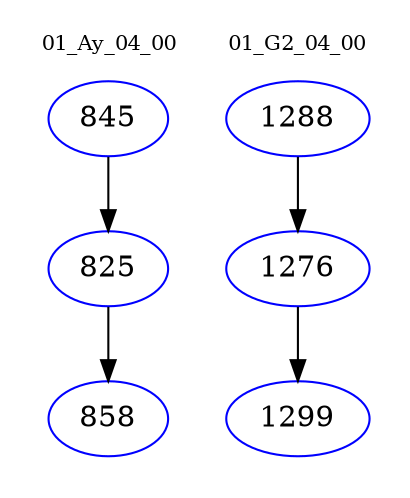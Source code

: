 digraph{
subgraph cluster_0 {
color = white
label = "01_Ay_04_00";
fontsize=10;
T0_845 [label="845", color="blue"]
T0_845 -> T0_825 [color="black"]
T0_825 [label="825", color="blue"]
T0_825 -> T0_858 [color="black"]
T0_858 [label="858", color="blue"]
}
subgraph cluster_1 {
color = white
label = "01_G2_04_00";
fontsize=10;
T1_1288 [label="1288", color="blue"]
T1_1288 -> T1_1276 [color="black"]
T1_1276 [label="1276", color="blue"]
T1_1276 -> T1_1299 [color="black"]
T1_1299 [label="1299", color="blue"]
}
}
